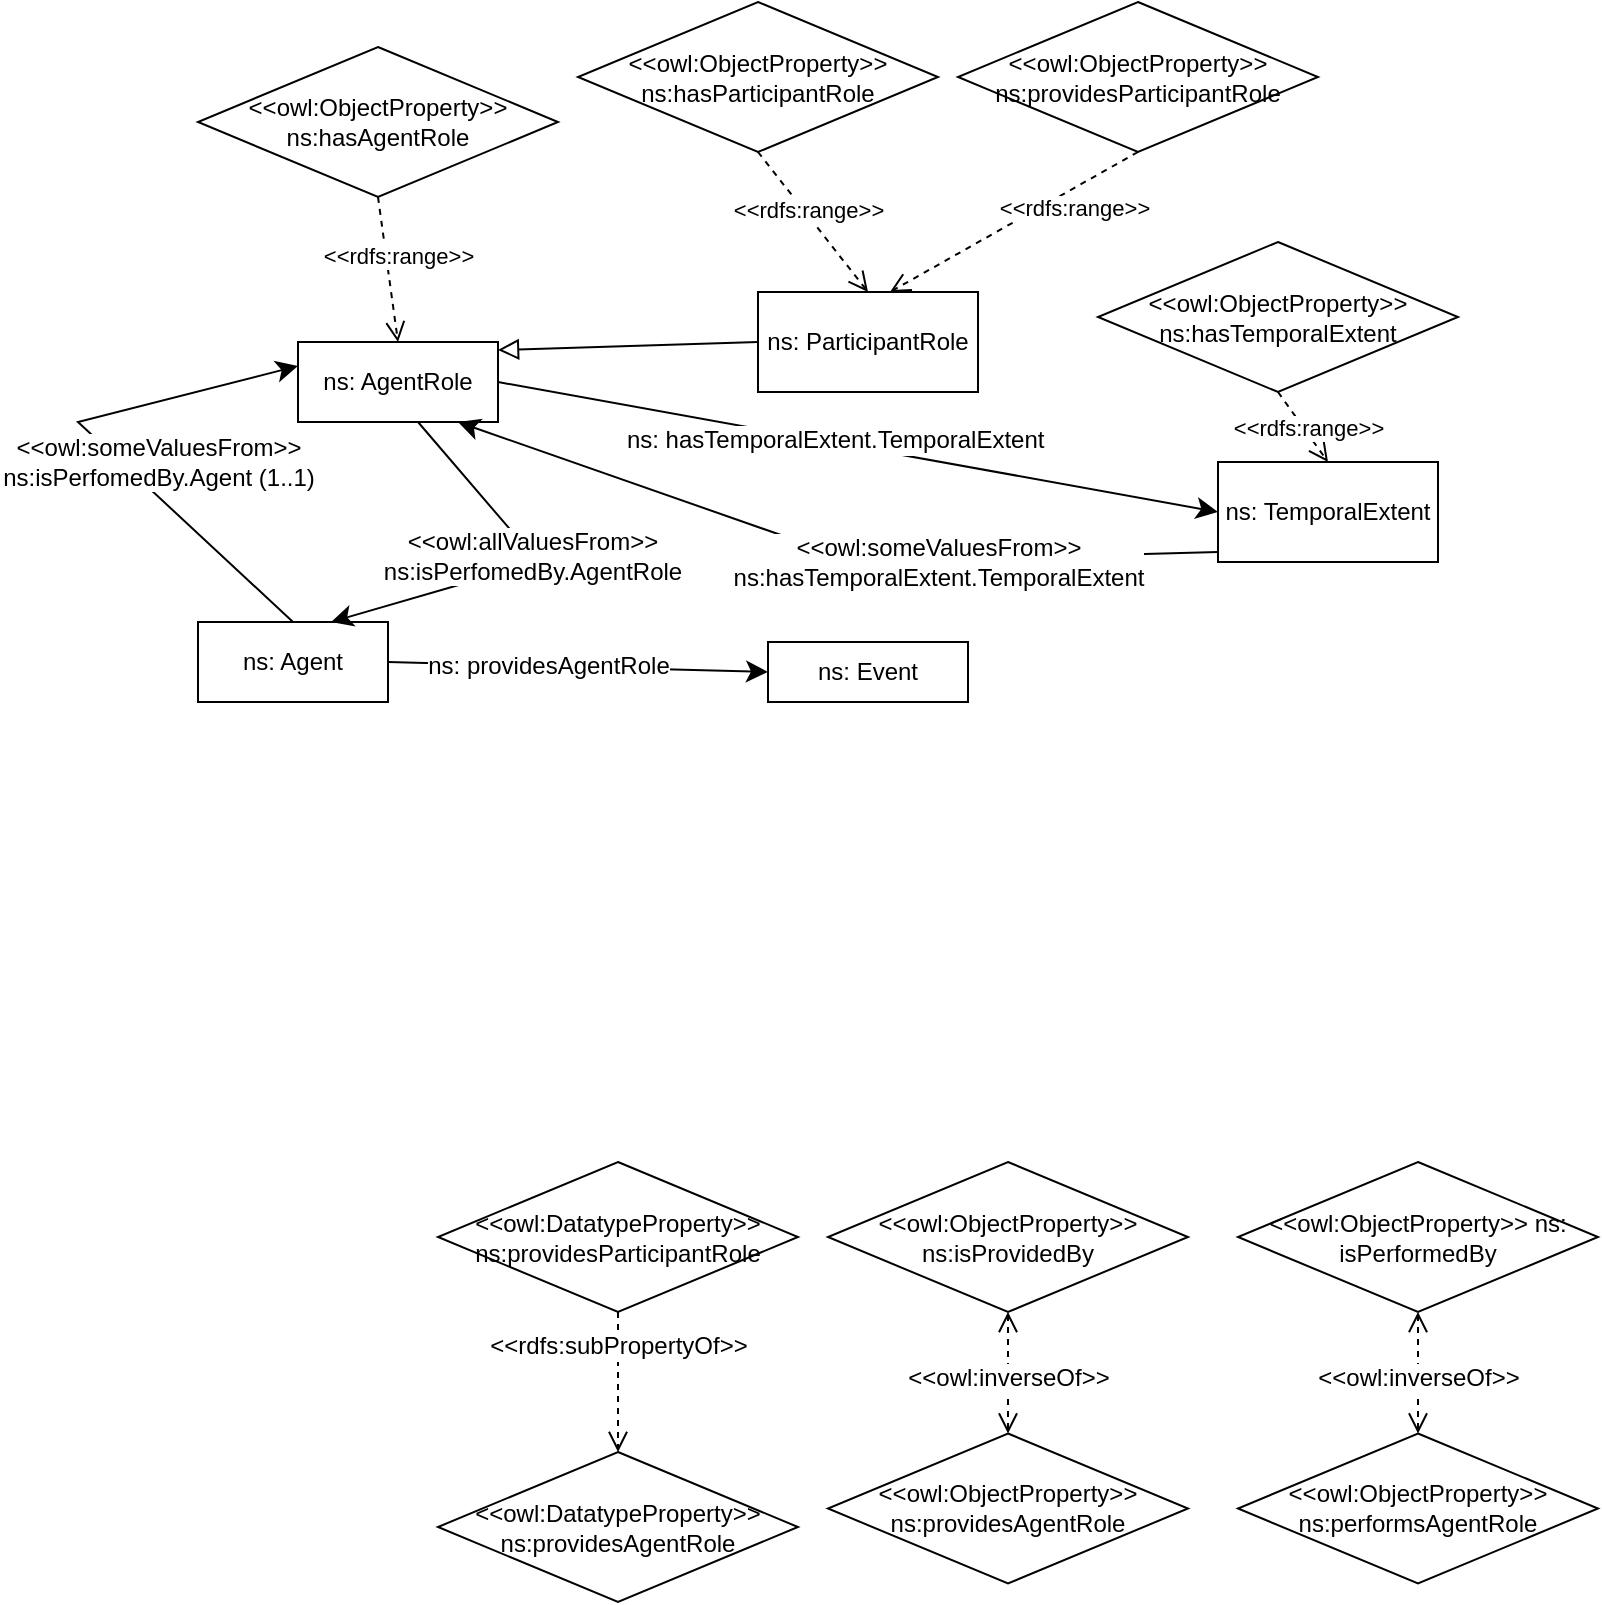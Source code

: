 <mxfile>
    <diagram id="E9gtpwOCtaZFGRqht5vM" name="Page-1">
        <mxGraphModel dx="701" dy="426" grid="1" gridSize="10" guides="1" tooltips="1" connect="1" arrows="1" fold="1" page="1" pageScale="1" pageWidth="850" pageHeight="1100" math="0" shadow="0">
            <root>
                <mxCell id="0"/>
                <mxCell id="1" parent="0"/>
                <mxCell id="78" value="ns: Agent" style="rounded=0;whiteSpace=wrap;html=1;snapToPoint=1;points=[[0.1,0],[0.2,0],[0.3,0],[0.4,0],[0.5,0],[0.6,0],[0.7,0],[0.8,0],[0.9,0],[0,0.1],[0,0.3],[0,0.5],[0,0.7],[0,0.9],[0.1,1],[0.2,1],[0.3,1],[0.4,1],[0.5,1],[0.6,1],[0.7,1],[0.8,1],[0.9,1],[1,0.1],[1,0.3],[1,0.5],[1,0.7],[1,0.9]];" parent="1" vertex="1">
                    <mxGeometry x="110" y="400" width="95" height="40" as="geometry"/>
                </mxCell>
                <mxCell id="79" value="ns: AgentRole" style="rounded=0;whiteSpace=wrap;html=1;snapToPoint=1;points=[[0.1,0],[0.2,0],[0.3,0],[0.4,0],[0.5,0],[0.6,0],[0.7,0],[0.8,0],[0.9,0],[0,0.1],[0,0.3],[0,0.5],[0,0.7],[0,0.9],[0.1,1],[0.2,1],[0.3,1],[0.4,1],[0.5,1],[0.6,1],[0.7,1],[0.8,1],[0.9,1],[1,0.1],[1,0.3],[1,0.5],[1,0.7],[1,0.9]];" parent="1" vertex="1">
                    <mxGeometry x="160" y="260" width="100" height="40" as="geometry"/>
                </mxCell>
                <mxCell id="80" value="ns: Event" style="rounded=0;whiteSpace=wrap;html=1;snapToPoint=1;points=[[0.1,0],[0.2,0],[0.3,0],[0.4,0],[0.5,0],[0.6,0],[0.7,0],[0.8,0],[0.9,0],[0,0.1],[0,0.3],[0,0.5],[0,0.7],[0,0.9],[0.1,1],[0.2,1],[0.3,1],[0.4,1],[0.5,1],[0.6,1],[0.7,1],[0.8,1],[0.9,1],[1,0.1],[1,0.3],[1,0.5],[1,0.7],[1,0.9]];" parent="1" vertex="1">
                    <mxGeometry x="395" y="410" width="100" height="30" as="geometry"/>
                </mxCell>
                <mxCell id="81" value="ns: ParticipantRole" style="rounded=0;whiteSpace=wrap;html=1;snapToPoint=1;points=[[0.1,0],[0.2,0],[0.3,0],[0.4,0],[0.5,0],[0.6,0],[0.7,0],[0.8,0],[0.9,0],[0,0.1],[0,0.3],[0,0.5],[0,0.7],[0,0.9],[0.1,1],[0.2,1],[0.3,1],[0.4,1],[0.5,1],[0.6,1],[0.7,1],[0.8,1],[0.9,1],[1,0.1],[1,0.3],[1,0.5],[1,0.7],[1,0.9]];" parent="1" vertex="1">
                    <mxGeometry x="390" y="235" width="110" height="50" as="geometry"/>
                </mxCell>
                <mxCell id="82" value="ns: TemporalExtent" style="rounded=0;whiteSpace=wrap;html=1;snapToPoint=1;points=[[0.1,0],[0.2,0],[0.3,0],[0.4,0],[0.5,0],[0.6,0],[0.7,0],[0.8,0],[0.9,0],[0,0.1],[0,0.3],[0,0.5],[0,0.7],[0,0.9],[0.1,1],[0.2,1],[0.3,1],[0.4,1],[0.5,1],[0.6,1],[0.7,1],[0.8,1],[0.9,1],[1,0.1],[1,0.3],[1,0.5],[1,0.7],[1,0.9]];" parent="1" vertex="1">
                    <mxGeometry x="620" y="320" width="110" height="50" as="geometry"/>
                </mxCell>
                <mxCell id="83" value="" style="endArrow=classic;html=1;endSize=8;arcSize=0;entryX=0;entryY=0.5;entryDx=0;entryDy=0;exitX=1;exitY=0.5;exitDx=0;exitDy=0;" parent="1" source="79" target="82" edge="1">
                    <mxGeometry width="50" height="50" relative="1" as="geometry">
                        <mxPoint x="350" y="490" as="sourcePoint"/>
                        <mxPoint x="710" y="490" as="targetPoint"/>
                    </mxGeometry>
                </mxCell>
                <mxCell id="84" value="ns: hasTemporalExtent.TemporalExtent&amp;nbsp;" style="text;html=1;align=center;verticalAlign=middle;resizable=0;points=[];labelBackgroundColor=#ffffff;rotation=0;" parent="83" vertex="1" connectable="0">
                    <mxGeometry x="-0.127" relative="1" as="geometry">
                        <mxPoint x="13" as="offset"/>
                    </mxGeometry>
                </mxCell>
                <mxCell id="86" value="&lt;div&gt;&amp;lt;&amp;lt;owl:ObjectProperty&amp;gt;&amp;gt; ns: isPerformedBy&lt;br&gt;&lt;/div&gt;" style="rhombus;whiteSpace=wrap;html=1;" parent="1" vertex="1">
                    <mxGeometry x="630" y="670" width="180" height="75" as="geometry"/>
                </mxCell>
                <mxCell id="87" value="&lt;div&gt;&amp;lt;&amp;lt;owl:ObjectProperty&amp;gt;&amp;gt; ns:performsAgentRole&lt;br&gt;&lt;/div&gt;" style="rhombus;whiteSpace=wrap;html=1;" parent="1" vertex="1">
                    <mxGeometry x="630" y="805.75" width="180" height="75" as="geometry"/>
                </mxCell>
                <mxCell id="88" value="" style="endArrow=open;html=1;fontColor=#000099;endFill=0;dashed=1;entryX=0.5;entryY=1;entryDx=0;entryDy=0;endSize=8;startArrow=open;startFill=0;startSize=8;" parent="1" source="87" target="86" edge="1">
                    <mxGeometry width="50" height="50" relative="1" as="geometry">
                        <mxPoint x="490" y="805" as="sourcePoint"/>
                        <mxPoint x="490" y="735" as="targetPoint"/>
                    </mxGeometry>
                </mxCell>
                <mxCell id="89" value="&amp;lt;&amp;lt;owl:inverseOf&amp;gt;&amp;gt;" style="text;html=1;align=center;verticalAlign=middle;resizable=0;points=[];fontColor=#000000;labelBackgroundColor=#ffffff;" parent="88" vertex="1" connectable="0">
                    <mxGeometry x="-0.328" relative="1" as="geometry">
                        <mxPoint y="-7.14" as="offset"/>
                    </mxGeometry>
                </mxCell>
                <mxCell id="90" value="&lt;div&gt;&amp;lt;&amp;lt;owl:ObjectProperty&amp;gt;&amp;gt; ns:isProvidedBy&lt;br&gt;&lt;/div&gt;" style="rhombus;whiteSpace=wrap;html=1;" parent="1" vertex="1">
                    <mxGeometry x="425" y="670" width="180" height="75" as="geometry"/>
                </mxCell>
                <mxCell id="91" value="&lt;div&gt;&amp;lt;&amp;lt;owl:ObjectProperty&amp;gt;&amp;gt; ns:providesAgentRole&lt;br&gt;&lt;/div&gt;" style="rhombus;whiteSpace=wrap;html=1;" parent="1" vertex="1">
                    <mxGeometry x="425" y="805.75" width="180" height="75" as="geometry"/>
                </mxCell>
                <mxCell id="92" value="" style="endArrow=open;html=1;fontColor=#000099;endFill=0;dashed=1;entryX=0.5;entryY=1;entryDx=0;entryDy=0;endSize=8;startArrow=open;startFill=0;startSize=8;" parent="1" source="91" target="90" edge="1">
                    <mxGeometry width="50" height="50" relative="1" as="geometry">
                        <mxPoint x="285" y="805" as="sourcePoint"/>
                        <mxPoint x="285" y="735" as="targetPoint"/>
                    </mxGeometry>
                </mxCell>
                <mxCell id="93" value="&amp;lt;&amp;lt;owl:inverseOf&amp;gt;&amp;gt;" style="text;html=1;align=center;verticalAlign=middle;resizable=0;points=[];fontColor=#000000;labelBackgroundColor=#ffffff;" parent="92" vertex="1" connectable="0">
                    <mxGeometry x="-0.328" relative="1" as="geometry">
                        <mxPoint y="-7.14" as="offset"/>
                    </mxGeometry>
                </mxCell>
                <mxCell id="101" value="" style="endArrow=classic;html=1;endSize=8;arcSize=0;exitX=1;exitY=0.5;exitDx=0;exitDy=0;entryX=0;entryY=0.5;entryDx=0;entryDy=0;" parent="1" source="78" target="80" edge="1">
                    <mxGeometry width="50" height="50" relative="1" as="geometry">
                        <mxPoint x="460" y="400" as="sourcePoint"/>
                        <mxPoint x="320" y="480" as="targetPoint"/>
                    </mxGeometry>
                </mxCell>
                <mxCell id="102" value="ns: providesAgentRole" style="text;html=1;align=center;verticalAlign=middle;resizable=0;points=[];labelBackgroundColor=#ffffff;" parent="101" vertex="1" connectable="0">
                    <mxGeometry x="-0.127" relative="1" as="geometry">
                        <mxPoint x="-3" as="offset"/>
                    </mxGeometry>
                </mxCell>
                <mxCell id="104" value="" style="endArrow=classic;html=1;endSize=8;arcSize=0;exitX=0;exitY=0.9;exitDx=0;exitDy=0;entryX=0.8;entryY=1;entryDx=0;entryDy=0;" parent="1" source="82" target="79" edge="1">
                    <mxGeometry width="50" height="50" relative="1" as="geometry">
                        <mxPoint x="345" y="520" as="sourcePoint"/>
                        <mxPoint x="685" y="520" as="targetPoint"/>
                        <Array as="points">
                            <mxPoint x="440" y="370"/>
                        </Array>
                    </mxGeometry>
                </mxCell>
                <mxCell id="105" value="&lt;div&gt;&amp;lt;&amp;lt;owl:someValuesFrom&amp;gt;&amp;gt;&lt;/div&gt;ns:hasTemporalExtent.TemporalExtent" style="text;html=1;align=center;verticalAlign=middle;resizable=0;points=[];labelBackgroundColor=#ffffff;" parent="104" vertex="1" connectable="0">
                    <mxGeometry x="-0.127" relative="1" as="geometry">
                        <mxPoint x="31" as="offset"/>
                    </mxGeometry>
                </mxCell>
                <mxCell id="106" value="&lt;div&gt;&amp;lt;&amp;lt;owl:DatatypeProperty&amp;gt;&amp;gt; ns:providesParticipantRole&lt;/div&gt;" style="rhombus;whiteSpace=wrap;html=1;" parent="1" vertex="1">
                    <mxGeometry x="230" y="670.0" width="180" height="75" as="geometry"/>
                </mxCell>
                <mxCell id="107" value="&lt;div&gt;&amp;lt;&amp;lt;owl:DatatypeProperty&amp;gt;&amp;gt; ns:providesAgentRole&lt;/div&gt;" style="rhombus;whiteSpace=wrap;html=1;" parent="1" vertex="1">
                    <mxGeometry x="230" y="815.0" width="180" height="75" as="geometry"/>
                </mxCell>
                <mxCell id="108" value="" style="endArrow=open;html=1;fontColor=#000099;endFill=0;dashed=1;endSize=8;arcSize=0;exitX=0.5;exitY=1;exitDx=0;exitDy=0;entryX=0.5;entryY=0;entryDx=0;entryDy=0;" parent="1" source="106" target="107" edge="1">
                    <mxGeometry width="50" height="50" relative="1" as="geometry">
                        <mxPoint x="90" y="805.0" as="sourcePoint"/>
                        <mxPoint x="260" y="750" as="targetPoint"/>
                    </mxGeometry>
                </mxCell>
                <mxCell id="109" value="&amp;lt;&amp;lt;rdfs:subPropertyOf&amp;gt;&amp;gt;" style="text;html=1;align=center;verticalAlign=middle;resizable=0;points=[];fontColor=#000000;labelBackgroundColor=#ffffff;" parent="108" vertex="1" connectable="0">
                    <mxGeometry x="-0.328" relative="1" as="geometry">
                        <mxPoint y="-7.14" as="offset"/>
                    </mxGeometry>
                </mxCell>
                <mxCell id="110" value="&lt;div&gt;&amp;lt;&amp;lt;owl:ObjectProperty&amp;gt;&amp;gt; ns:hasAgentRole&lt;br&gt;&lt;/div&gt;" style="rhombus;whiteSpace=wrap;html=1;" parent="1" vertex="1">
                    <mxGeometry x="110" y="112.5" width="180" height="75" as="geometry"/>
                </mxCell>
                <mxCell id="113" value="" style="endArrow=open;html=1;fontColor=#000099;endFill=0;dashed=1;entryX=0.5;entryY=0;entryDx=0;entryDy=0;endSize=8;arcSize=0;exitX=0.5;exitY=1;exitDx=0;exitDy=0;" parent="1" source="110" target="79" edge="1">
                    <mxGeometry width="50" height="50" relative="1" as="geometry">
                        <mxPoint x="240" y="168.5" as="sourcePoint"/>
                        <mxPoint x="247.5" y="250" as="targetPoint"/>
                        <Array as="points"/>
                    </mxGeometry>
                </mxCell>
                <mxCell id="114" value="&lt;div&gt;&amp;lt;&amp;lt;rdfs:range&amp;gt;&amp;gt;&lt;/div&gt;" style="edgeLabel;html=1;align=center;verticalAlign=middle;resizable=0;points=[];" parent="113" vertex="1" connectable="0">
                    <mxGeometry x="-0.352" y="-1" relative="1" as="geometry">
                        <mxPoint x="7.82" y="5.56" as="offset"/>
                    </mxGeometry>
                </mxCell>
                <mxCell id="118" value="&lt;div&gt;&amp;lt;&amp;lt;owl:ObjectProperty&amp;gt;&amp;gt; ns:hasTemporalExtent&lt;br&gt;&lt;/div&gt;" style="rhombus;whiteSpace=wrap;html=1;" parent="1" vertex="1">
                    <mxGeometry x="560" y="210" width="180" height="75" as="geometry"/>
                </mxCell>
                <mxCell id="119" value="&lt;div&gt;&amp;lt;&amp;lt;owl:ObjectProperty&amp;gt;&amp;gt; ns:hasParticipantRole&lt;br&gt;&lt;/div&gt;" style="rhombus;whiteSpace=wrap;html=1;" parent="1" vertex="1">
                    <mxGeometry x="300" y="90" width="180" height="75" as="geometry"/>
                </mxCell>
                <mxCell id="120" value="" style="endArrow=open;html=1;fontColor=#000099;endFill=0;dashed=1;entryX=0.5;entryY=0;entryDx=0;entryDy=0;endSize=8;arcSize=0;exitX=0.5;exitY=1;exitDx=0;exitDy=0;" parent="1" source="119" target="81" edge="1">
                    <mxGeometry width="50" height="50" relative="1" as="geometry">
                        <mxPoint x="344.331" y="159.999" as="sourcePoint"/>
                        <mxPoint x="380" y="238.47" as="targetPoint"/>
                        <Array as="points"/>
                    </mxGeometry>
                </mxCell>
                <mxCell id="121" value="&lt;div&gt;&amp;lt;&amp;lt;rdfs:range&amp;gt;&amp;gt;&lt;/div&gt;" style="edgeLabel;html=1;align=center;verticalAlign=middle;resizable=0;points=[];" parent="120" vertex="1" connectable="0">
                    <mxGeometry x="-0.352" y="-1" relative="1" as="geometry">
                        <mxPoint x="7.82" y="5.56" as="offset"/>
                    </mxGeometry>
                </mxCell>
                <mxCell id="122" value="" style="endArrow=open;html=1;fontColor=#000099;endFill=0;dashed=1;entryX=0.5;entryY=0;entryDx=0;entryDy=0;endSize=8;arcSize=0;exitX=0.5;exitY=1;exitDx=0;exitDy=0;" parent="1" source="118" target="82" edge="1">
                    <mxGeometry width="50" height="50" relative="1" as="geometry">
                        <mxPoint x="569.331" y="261.529" as="sourcePoint"/>
                        <mxPoint x="605" y="340" as="targetPoint"/>
                        <Array as="points"/>
                    </mxGeometry>
                </mxCell>
                <mxCell id="123" value="&lt;div&gt;&amp;lt;&amp;lt;rdfs:range&amp;gt;&amp;gt;&lt;/div&gt;" style="edgeLabel;html=1;align=center;verticalAlign=middle;resizable=0;points=[];" parent="122" vertex="1" connectable="0">
                    <mxGeometry x="-0.352" y="-1" relative="1" as="geometry">
                        <mxPoint x="7.82" y="5.56" as="offset"/>
                    </mxGeometry>
                </mxCell>
                <mxCell id="124" value="" style="endArrow=block;html=1;fontColor=#000099;exitX=0;exitY=0.5;exitDx=0;exitDy=0;endFill=0;entryX=1;entryY=0.1;entryDx=0;entryDy=0;endSize=8;arcSize=0;" parent="1" source="81" target="79" edge="1">
                    <mxGeometry width="50" height="50" relative="1" as="geometry">
                        <mxPoint x="30" y="410" as="sourcePoint"/>
                        <mxPoint x="30" y="340" as="targetPoint"/>
                    </mxGeometry>
                </mxCell>
                <mxCell id="130" value="&lt;div&gt;&amp;lt;&amp;lt;owl:ObjectProperty&amp;gt;&amp;gt; ns:providesParticipantRole&lt;br&gt;&lt;/div&gt;" style="rhombus;whiteSpace=wrap;html=1;" parent="1" vertex="1">
                    <mxGeometry x="490" y="90" width="180" height="75" as="geometry"/>
                </mxCell>
                <mxCell id="131" value="" style="endArrow=open;html=1;fontColor=#000099;endFill=0;dashed=1;entryX=0.6;entryY=0;entryDx=0;entryDy=0;endSize=8;arcSize=0;exitX=0.5;exitY=1;exitDx=0;exitDy=0;" parent="1" source="130" target="81" edge="1">
                    <mxGeometry width="50" height="50" relative="1" as="geometry">
                        <mxPoint x="490" y="150" as="sourcePoint"/>
                        <mxPoint x="545" y="220" as="targetPoint"/>
                        <Array as="points"/>
                    </mxGeometry>
                </mxCell>
                <mxCell id="132" value="&lt;div&gt;&amp;lt;&amp;lt;rdfs:range&amp;gt;&amp;gt;&lt;/div&gt;" style="edgeLabel;html=1;align=center;verticalAlign=middle;resizable=0;points=[];" parent="131" vertex="1" connectable="0">
                    <mxGeometry x="-0.352" y="-1" relative="1" as="geometry">
                        <mxPoint x="7.82" y="5.56" as="offset"/>
                    </mxGeometry>
                </mxCell>
                <mxCell id="134" value="" style="endArrow=classic;html=1;endSize=8;arcSize=0;entryX=0;entryY=0.3;entryDx=0;entryDy=0;exitX=0.5;exitY=0;exitDx=0;exitDy=0;" parent="1" source="78" target="79" edge="1">
                    <mxGeometry width="50" height="50" relative="1" as="geometry">
                        <mxPoint x="180.0" y="596" as="sourcePoint"/>
                        <mxPoint x="380" y="450" as="targetPoint"/>
                        <Array as="points">
                            <mxPoint x="50" y="300"/>
                        </Array>
                    </mxGeometry>
                </mxCell>
                <mxCell id="135" value="&lt;div&gt;&lt;div&gt;&amp;lt;&amp;lt;owl:someValuesFrom&amp;gt;&amp;gt;&lt;/div&gt;ns:isPerfomedBy.Agent (1..1)&lt;/div&gt;" style="text;html=1;align=center;verticalAlign=middle;resizable=0;points=[];labelBackgroundColor=#ffffff;" parent="134" vertex="1" connectable="0">
                    <mxGeometry x="-0.127" relative="1" as="geometry">
                        <mxPoint x="15" y="-3" as="offset"/>
                    </mxGeometry>
                </mxCell>
                <mxCell id="139" value="" style="endArrow=classic;html=1;exitX=0.6;exitY=1;exitDx=0;exitDy=0;entryX=0.7;entryY=0;entryDx=0;entryDy=0;endSize=8;arcSize=0;" parent="1" source="79" target="78" edge="1">
                    <mxGeometry width="50" height="50" relative="1" as="geometry">
                        <mxPoint x="270" y="480" as="sourcePoint"/>
                        <mxPoint x="467" y="480" as="targetPoint"/>
                        <Array as="points">
                            <mxPoint x="280" y="370"/>
                        </Array>
                    </mxGeometry>
                </mxCell>
                <mxCell id="140" value="&lt;div&gt;&amp;lt;&amp;lt;owl:allValuesFrom&amp;gt;&amp;gt;&lt;/div&gt;ns:isPerfomedBy.AgentRole" style="text;html=1;align=center;verticalAlign=middle;resizable=0;points=[];labelBackgroundColor=#ffffff;" parent="139" vertex="1" connectable="0">
                    <mxGeometry x="-0.127" relative="1" as="geometry">
                        <mxPoint as="offset"/>
                    </mxGeometry>
                </mxCell>
            </root>
        </mxGraphModel>
    </diagram>
</mxfile>